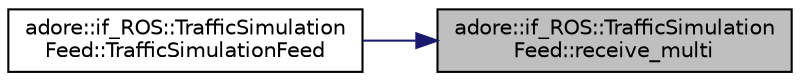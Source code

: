 digraph "adore::if_ROS::TrafficSimulationFeed::receive_multi"
{
 // LATEX_PDF_SIZE
  edge [fontname="Helvetica",fontsize="10",labelfontname="Helvetica",labelfontsize="10"];
  node [fontname="Helvetica",fontsize="10",shape=record];
  rankdir="RL";
  Node1 [label="adore::if_ROS::TrafficSimulation\lFeed::receive_multi",height=0.2,width=0.4,color="black", fillcolor="grey75", style="filled", fontcolor="black",tooltip="receives aggregates and unpacks into data_ queue"];
  Node1 -> Node2 [dir="back",color="midnightblue",fontsize="10",style="solid",fontname="Helvetica"];
  Node2 [label="adore::if_ROS::TrafficSimulation\lFeed::TrafficSimulationFeed",height=0.2,width=0.4,color="black", fillcolor="white", style="filled",URL="$classadore_1_1if__ROS_1_1TrafficSimulationFeed.html#ad3dec27fe8db69cecb8c08eec77a2bd8",tooltip=" "];
}

